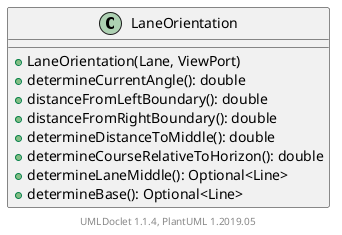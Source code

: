 @startuml

    class LaneOrientation [[LaneOrientation.html]] {
        +LaneOrientation(Lane, ViewPort)
        +determineCurrentAngle(): double
        +distanceFromLeftBoundary(): double
        +distanceFromRightBoundary(): double
        +determineDistanceToMiddle(): double
        +determineCourseRelativeToHorizon(): double
        +determineLaneMiddle(): Optional<Line>
        +determineBase(): Optional<Line>
    }


    center footer UMLDoclet 1.1.4, PlantUML 1.2019.05
@enduml
